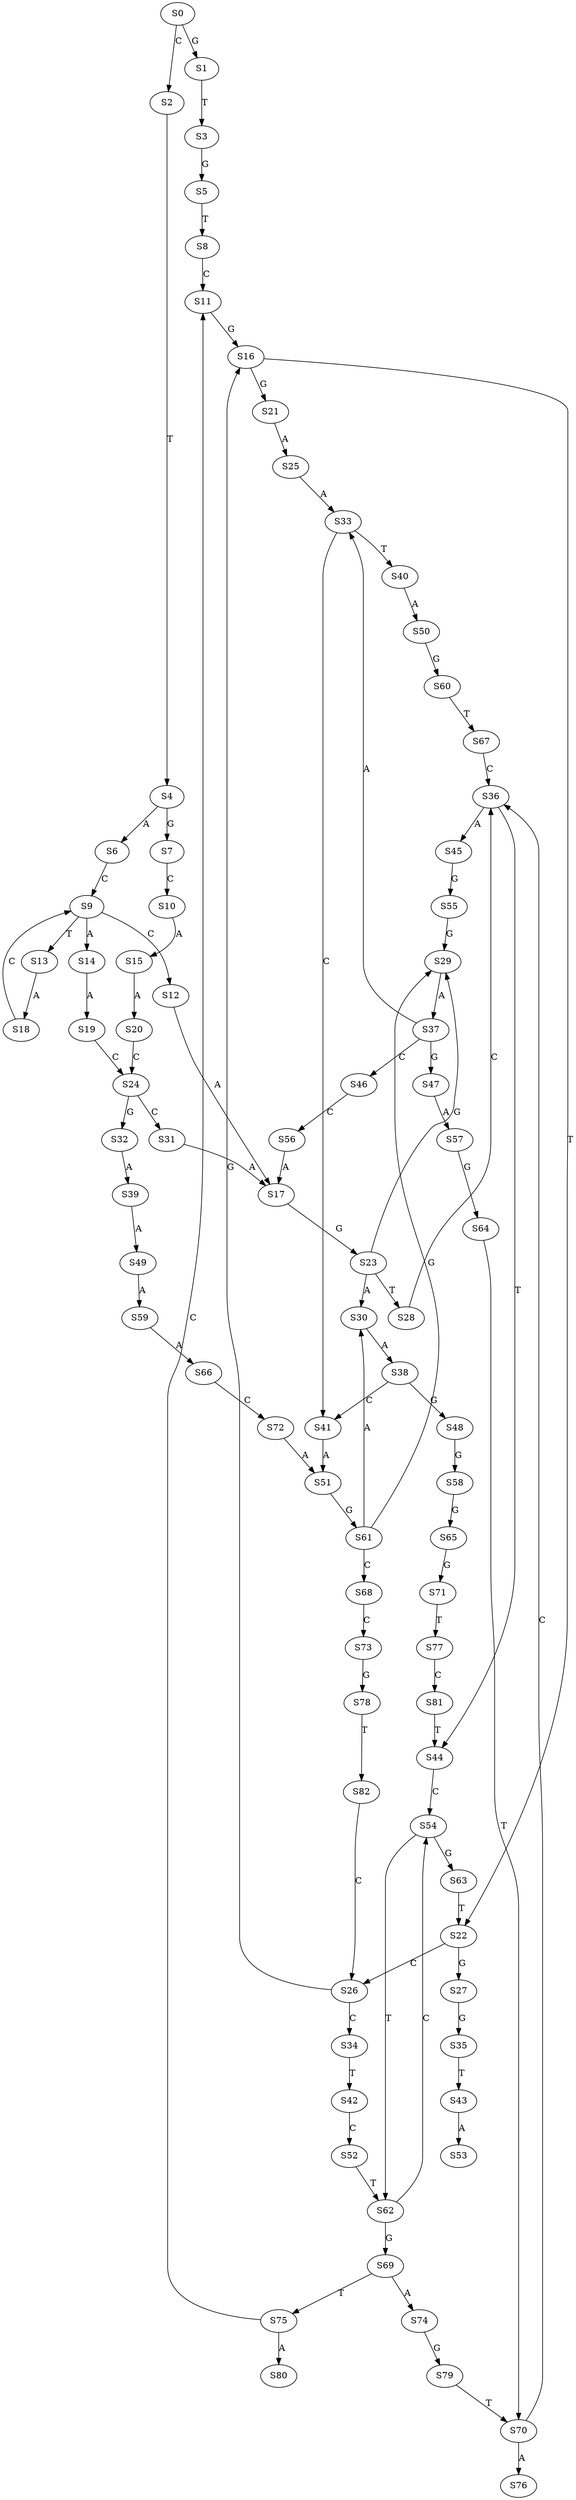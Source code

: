 strict digraph  {
	S0 -> S1 [ label = G ];
	S0 -> S2 [ label = C ];
	S1 -> S3 [ label = T ];
	S2 -> S4 [ label = T ];
	S3 -> S5 [ label = G ];
	S4 -> S6 [ label = A ];
	S4 -> S7 [ label = G ];
	S5 -> S8 [ label = T ];
	S6 -> S9 [ label = C ];
	S7 -> S10 [ label = C ];
	S8 -> S11 [ label = C ];
	S9 -> S12 [ label = C ];
	S9 -> S13 [ label = T ];
	S9 -> S14 [ label = A ];
	S10 -> S15 [ label = A ];
	S11 -> S16 [ label = G ];
	S12 -> S17 [ label = A ];
	S13 -> S18 [ label = A ];
	S14 -> S19 [ label = A ];
	S15 -> S20 [ label = A ];
	S16 -> S21 [ label = G ];
	S16 -> S22 [ label = T ];
	S17 -> S23 [ label = G ];
	S18 -> S9 [ label = C ];
	S19 -> S24 [ label = C ];
	S20 -> S24 [ label = C ];
	S21 -> S25 [ label = A ];
	S22 -> S26 [ label = C ];
	S22 -> S27 [ label = G ];
	S23 -> S28 [ label = T ];
	S23 -> S29 [ label = G ];
	S23 -> S30 [ label = A ];
	S24 -> S31 [ label = C ];
	S24 -> S32 [ label = G ];
	S25 -> S33 [ label = A ];
	S26 -> S16 [ label = G ];
	S26 -> S34 [ label = C ];
	S27 -> S35 [ label = G ];
	S28 -> S36 [ label = C ];
	S29 -> S37 [ label = A ];
	S30 -> S38 [ label = A ];
	S31 -> S17 [ label = A ];
	S32 -> S39 [ label = A ];
	S33 -> S40 [ label = T ];
	S33 -> S41 [ label = C ];
	S34 -> S42 [ label = T ];
	S35 -> S43 [ label = T ];
	S36 -> S44 [ label = T ];
	S36 -> S45 [ label = A ];
	S37 -> S33 [ label = A ];
	S37 -> S46 [ label = C ];
	S37 -> S47 [ label = G ];
	S38 -> S41 [ label = C ];
	S38 -> S48 [ label = G ];
	S39 -> S49 [ label = A ];
	S40 -> S50 [ label = A ];
	S41 -> S51 [ label = A ];
	S42 -> S52 [ label = C ];
	S43 -> S53 [ label = A ];
	S44 -> S54 [ label = C ];
	S45 -> S55 [ label = G ];
	S46 -> S56 [ label = C ];
	S47 -> S57 [ label = A ];
	S48 -> S58 [ label = G ];
	S49 -> S59 [ label = A ];
	S50 -> S60 [ label = G ];
	S51 -> S61 [ label = G ];
	S52 -> S62 [ label = T ];
	S54 -> S62 [ label = T ];
	S54 -> S63 [ label = G ];
	S55 -> S29 [ label = G ];
	S56 -> S17 [ label = A ];
	S57 -> S64 [ label = G ];
	S58 -> S65 [ label = G ];
	S59 -> S66 [ label = A ];
	S60 -> S67 [ label = T ];
	S61 -> S29 [ label = G ];
	S61 -> S68 [ label = C ];
	S61 -> S30 [ label = A ];
	S62 -> S69 [ label = G ];
	S62 -> S54 [ label = C ];
	S63 -> S22 [ label = T ];
	S64 -> S70 [ label = T ];
	S65 -> S71 [ label = G ];
	S66 -> S72 [ label = C ];
	S67 -> S36 [ label = C ];
	S68 -> S73 [ label = C ];
	S69 -> S74 [ label = A ];
	S69 -> S75 [ label = T ];
	S70 -> S76 [ label = A ];
	S70 -> S36 [ label = C ];
	S71 -> S77 [ label = T ];
	S72 -> S51 [ label = A ];
	S73 -> S78 [ label = G ];
	S74 -> S79 [ label = G ];
	S75 -> S80 [ label = A ];
	S75 -> S11 [ label = C ];
	S77 -> S81 [ label = C ];
	S78 -> S82 [ label = T ];
	S79 -> S70 [ label = T ];
	S81 -> S44 [ label = T ];
	S82 -> S26 [ label = C ];
}
